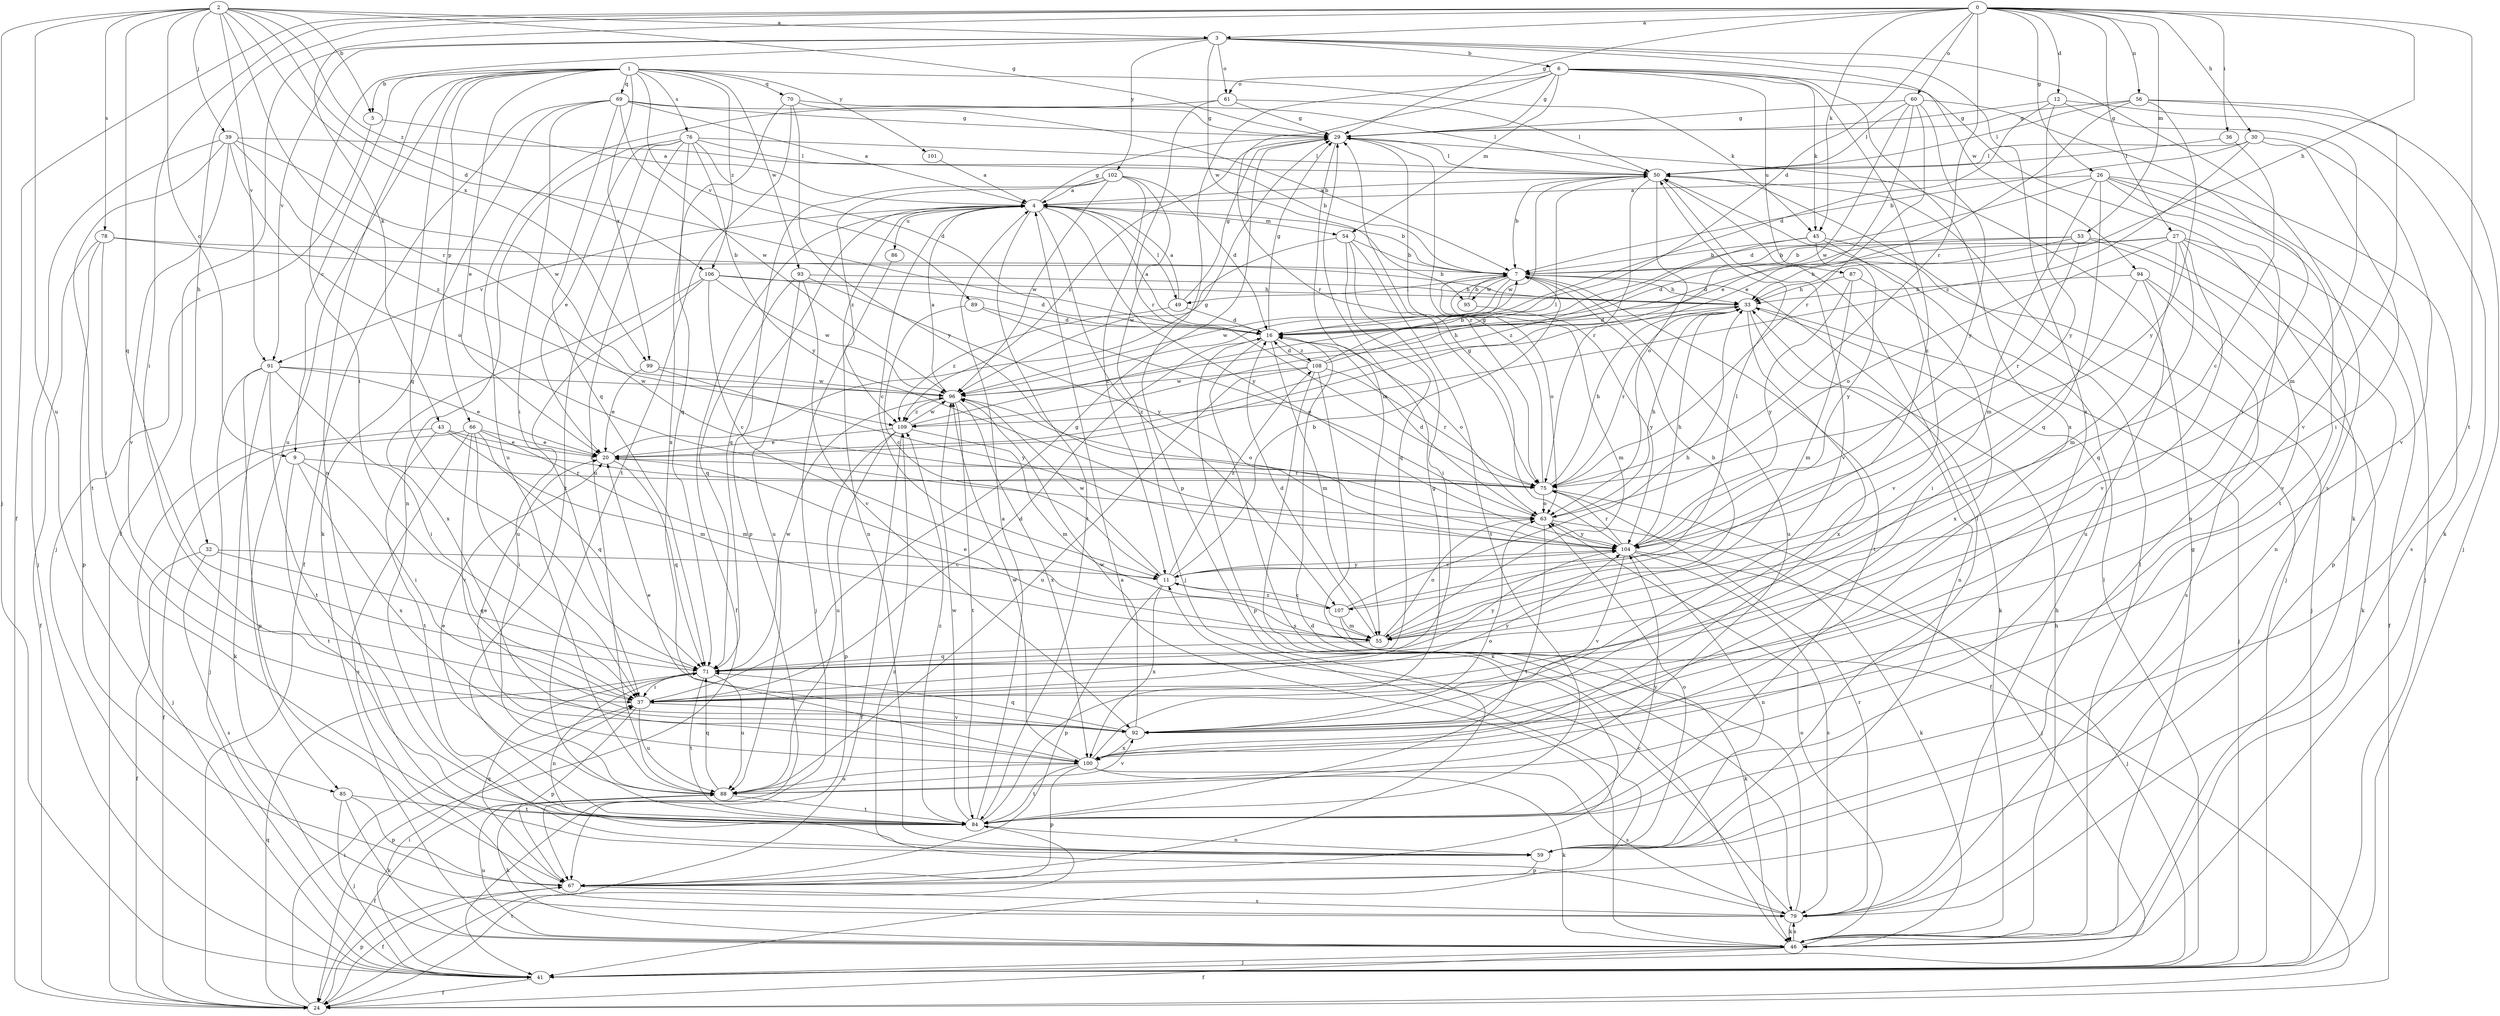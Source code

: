 strict digraph  {
0;
1;
2;
3;
4;
5;
6;
7;
9;
11;
12;
16;
20;
24;
26;
27;
29;
30;
32;
33;
36;
37;
39;
41;
43;
45;
46;
49;
50;
53;
54;
55;
56;
59;
60;
61;
63;
66;
67;
69;
70;
71;
75;
76;
78;
79;
84;
85;
86;
87;
88;
89;
91;
92;
93;
94;
95;
96;
99;
100;
101;
102;
104;
106;
107;
108;
109;
0 -> 3  [label=a];
0 -> 12  [label=d];
0 -> 16  [label=d];
0 -> 24  [label=f];
0 -> 26  [label=g];
0 -> 27  [label=g];
0 -> 29  [label=g];
0 -> 30  [label=h];
0 -> 32  [label=h];
0 -> 33  [label=h];
0 -> 36  [label=i];
0 -> 37  [label=i];
0 -> 43  [label=k];
0 -> 45  [label=k];
0 -> 53  [label=m];
0 -> 56  [label=n];
0 -> 60  [label=o];
0 -> 75  [label=r];
0 -> 84  [label=t];
1 -> 5  [label=b];
1 -> 9  [label=c];
1 -> 20  [label=e];
1 -> 45  [label=k];
1 -> 59  [label=n];
1 -> 66  [label=p];
1 -> 69  [label=q];
1 -> 70  [label=q];
1 -> 71  [label=q];
1 -> 76  [label=s];
1 -> 85  [label=u];
1 -> 89  [label=v];
1 -> 93  [label=w];
1 -> 99  [label=x];
1 -> 101  [label=y];
1 -> 106  [label=z];
2 -> 3  [label=a];
2 -> 5  [label=b];
2 -> 9  [label=c];
2 -> 16  [label=d];
2 -> 29  [label=g];
2 -> 39  [label=j];
2 -> 41  [label=j];
2 -> 71  [label=q];
2 -> 75  [label=r];
2 -> 78  [label=s];
2 -> 85  [label=u];
2 -> 91  [label=v];
2 -> 99  [label=x];
2 -> 106  [label=z];
3 -> 6  [label=b];
3 -> 24  [label=f];
3 -> 37  [label=i];
3 -> 61  [label=o];
3 -> 79  [label=s];
3 -> 91  [label=v];
3 -> 94  [label=w];
3 -> 95  [label=w];
3 -> 100  [label=x];
3 -> 102  [label=y];
4 -> 7  [label=b];
4 -> 11  [label=c];
4 -> 24  [label=f];
4 -> 29  [label=g];
4 -> 49  [label=l];
4 -> 54  [label=m];
4 -> 59  [label=n];
4 -> 71  [label=q];
4 -> 84  [label=t];
4 -> 86  [label=u];
4 -> 91  [label=v];
4 -> 104  [label=y];
4 -> 107  [label=z];
5 -> 4  [label=a];
5 -> 41  [label=j];
6 -> 29  [label=g];
6 -> 45  [label=k];
6 -> 46  [label=k];
6 -> 54  [label=m];
6 -> 61  [label=o];
6 -> 67  [label=p];
6 -> 75  [label=r];
6 -> 87  [label=u];
6 -> 100  [label=x];
6 -> 107  [label=z];
7 -> 33  [label=h];
7 -> 46  [label=k];
7 -> 49  [label=l];
7 -> 55  [label=m];
7 -> 63  [label=o];
7 -> 84  [label=t];
7 -> 88  [label=u];
7 -> 95  [label=w];
7 -> 96  [label=w];
9 -> 37  [label=i];
9 -> 75  [label=r];
9 -> 84  [label=t];
9 -> 100  [label=x];
11 -> 7  [label=b];
11 -> 67  [label=p];
11 -> 96  [label=w];
11 -> 100  [label=x];
11 -> 104  [label=y];
11 -> 107  [label=z];
11 -> 108  [label=z];
12 -> 16  [label=d];
12 -> 29  [label=g];
12 -> 46  [label=k];
12 -> 55  [label=m];
12 -> 104  [label=y];
16 -> 4  [label=a];
16 -> 29  [label=g];
16 -> 55  [label=m];
16 -> 63  [label=o];
16 -> 67  [label=p];
16 -> 79  [label=s];
16 -> 108  [label=z];
20 -> 29  [label=g];
20 -> 71  [label=q];
20 -> 75  [label=r];
24 -> 37  [label=i];
24 -> 67  [label=p];
24 -> 71  [label=q];
24 -> 84  [label=t];
26 -> 4  [label=a];
26 -> 16  [label=d];
26 -> 41  [label=j];
26 -> 55  [label=m];
26 -> 59  [label=n];
26 -> 71  [label=q];
26 -> 79  [label=s];
26 -> 84  [label=t];
27 -> 7  [label=b];
27 -> 16  [label=d];
27 -> 24  [label=f];
27 -> 55  [label=m];
27 -> 59  [label=n];
27 -> 63  [label=o];
27 -> 71  [label=q];
27 -> 92  [label=v];
29 -> 50  [label=l];
29 -> 55  [label=m];
29 -> 75  [label=r];
29 -> 109  [label=z];
30 -> 7  [label=b];
30 -> 37  [label=i];
30 -> 50  [label=l];
30 -> 92  [label=v];
30 -> 109  [label=z];
32 -> 11  [label=c];
32 -> 24  [label=f];
32 -> 71  [label=q];
32 -> 79  [label=s];
33 -> 16  [label=d];
33 -> 41  [label=j];
33 -> 59  [label=n];
33 -> 75  [label=r];
33 -> 100  [label=x];
36 -> 11  [label=c];
36 -> 50  [label=l];
37 -> 16  [label=d];
37 -> 29  [label=g];
37 -> 67  [label=p];
37 -> 88  [label=u];
37 -> 92  [label=v];
37 -> 104  [label=y];
39 -> 41  [label=j];
39 -> 50  [label=l];
39 -> 63  [label=o];
39 -> 84  [label=t];
39 -> 92  [label=v];
39 -> 96  [label=w];
39 -> 109  [label=z];
41 -> 24  [label=f];
41 -> 37  [label=i];
41 -> 50  [label=l];
43 -> 20  [label=e];
43 -> 41  [label=j];
43 -> 55  [label=m];
43 -> 75  [label=r];
43 -> 84  [label=t];
45 -> 7  [label=b];
45 -> 41  [label=j];
45 -> 92  [label=v];
45 -> 104  [label=y];
45 -> 109  [label=z];
46 -> 4  [label=a];
46 -> 24  [label=f];
46 -> 29  [label=g];
46 -> 33  [label=h];
46 -> 41  [label=j];
46 -> 50  [label=l];
46 -> 63  [label=o];
46 -> 79  [label=s];
46 -> 88  [label=u];
49 -> 4  [label=a];
49 -> 16  [label=d];
49 -> 29  [label=g];
49 -> 109  [label=z];
50 -> 4  [label=a];
50 -> 7  [label=b];
50 -> 41  [label=j];
50 -> 63  [label=o];
50 -> 75  [label=r];
50 -> 92  [label=v];
50 -> 96  [label=w];
53 -> 7  [label=b];
53 -> 16  [label=d];
53 -> 33  [label=h];
53 -> 67  [label=p];
53 -> 75  [label=r];
53 -> 92  [label=v];
54 -> 7  [label=b];
54 -> 37  [label=i];
54 -> 71  [label=q];
54 -> 84  [label=t];
54 -> 96  [label=w];
55 -> 7  [label=b];
55 -> 16  [label=d];
55 -> 20  [label=e];
55 -> 63  [label=o];
55 -> 71  [label=q];
56 -> 20  [label=e];
56 -> 29  [label=g];
56 -> 41  [label=j];
56 -> 50  [label=l];
56 -> 92  [label=v];
56 -> 104  [label=y];
59 -> 50  [label=l];
59 -> 63  [label=o];
59 -> 67  [label=p];
60 -> 20  [label=e];
60 -> 29  [label=g];
60 -> 37  [label=i];
60 -> 50  [label=l];
60 -> 75  [label=r];
60 -> 96  [label=w];
60 -> 104  [label=y];
61 -> 29  [label=g];
61 -> 50  [label=l];
61 -> 75  [label=r];
61 -> 88  [label=u];
63 -> 16  [label=d];
63 -> 33  [label=h];
63 -> 46  [label=k];
63 -> 84  [label=t];
63 -> 104  [label=y];
66 -> 20  [label=e];
66 -> 24  [label=f];
66 -> 37  [label=i];
66 -> 55  [label=m];
66 -> 71  [label=q];
66 -> 79  [label=s];
66 -> 92  [label=v];
67 -> 24  [label=f];
67 -> 71  [label=q];
67 -> 79  [label=s];
69 -> 4  [label=a];
69 -> 24  [label=f];
69 -> 29  [label=g];
69 -> 37  [label=i];
69 -> 46  [label=k];
69 -> 50  [label=l];
69 -> 71  [label=q];
69 -> 96  [label=w];
70 -> 7  [label=b];
70 -> 29  [label=g];
70 -> 84  [label=t];
70 -> 100  [label=x];
70 -> 104  [label=y];
71 -> 37  [label=i];
71 -> 59  [label=n];
71 -> 84  [label=t];
71 -> 88  [label=u];
71 -> 96  [label=w];
71 -> 104  [label=y];
75 -> 29  [label=g];
75 -> 33  [label=h];
75 -> 41  [label=j];
75 -> 63  [label=o];
76 -> 7  [label=b];
76 -> 16  [label=d];
76 -> 20  [label=e];
76 -> 50  [label=l];
76 -> 59  [label=n];
76 -> 71  [label=q];
76 -> 84  [label=t];
76 -> 88  [label=u];
76 -> 104  [label=y];
78 -> 7  [label=b];
78 -> 24  [label=f];
78 -> 33  [label=h];
78 -> 37  [label=i];
78 -> 67  [label=p];
79 -> 11  [label=c];
79 -> 16  [label=d];
79 -> 33  [label=h];
79 -> 46  [label=k];
79 -> 75  [label=r];
79 -> 109  [label=z];
84 -> 4  [label=a];
84 -> 29  [label=g];
84 -> 59  [label=n];
84 -> 96  [label=w];
84 -> 104  [label=y];
84 -> 109  [label=z];
85 -> 41  [label=j];
85 -> 46  [label=k];
85 -> 67  [label=p];
85 -> 84  [label=t];
86 -> 41  [label=j];
87 -> 33  [label=h];
87 -> 55  [label=m];
87 -> 100  [label=x];
87 -> 104  [label=y];
88 -> 20  [label=e];
88 -> 24  [label=f];
88 -> 46  [label=k];
88 -> 71  [label=q];
88 -> 84  [label=t];
88 -> 92  [label=v];
89 -> 11  [label=c];
89 -> 16  [label=d];
89 -> 63  [label=o];
91 -> 20  [label=e];
91 -> 37  [label=i];
91 -> 41  [label=j];
91 -> 46  [label=k];
91 -> 67  [label=p];
91 -> 84  [label=t];
91 -> 96  [label=w];
92 -> 20  [label=e];
92 -> 71  [label=q];
92 -> 96  [label=w];
92 -> 100  [label=x];
93 -> 33  [label=h];
93 -> 71  [label=q];
93 -> 88  [label=u];
93 -> 92  [label=v];
93 -> 104  [label=y];
94 -> 33  [label=h];
94 -> 37  [label=i];
94 -> 46  [label=k];
94 -> 79  [label=s];
94 -> 88  [label=u];
95 -> 7  [label=b];
95 -> 104  [label=y];
96 -> 4  [label=a];
96 -> 63  [label=o];
96 -> 84  [label=t];
96 -> 100  [label=x];
96 -> 109  [label=z];
99 -> 20  [label=e];
99 -> 96  [label=w];
99 -> 104  [label=y];
100 -> 20  [label=e];
100 -> 46  [label=k];
100 -> 63  [label=o];
100 -> 67  [label=p];
100 -> 79  [label=s];
100 -> 84  [label=t];
100 -> 88  [label=u];
100 -> 96  [label=w];
101 -> 4  [label=a];
102 -> 4  [label=a];
102 -> 11  [label=c];
102 -> 16  [label=d];
102 -> 41  [label=j];
102 -> 67  [label=p];
102 -> 96  [label=w];
102 -> 109  [label=z];
104 -> 11  [label=c];
104 -> 29  [label=g];
104 -> 33  [label=h];
104 -> 41  [label=j];
104 -> 59  [label=n];
104 -> 75  [label=r];
104 -> 79  [label=s];
104 -> 92  [label=v];
106 -> 11  [label=c];
106 -> 16  [label=d];
106 -> 33  [label=h];
106 -> 88  [label=u];
106 -> 96  [label=w];
106 -> 100  [label=x];
107 -> 11  [label=c];
107 -> 33  [label=h];
107 -> 46  [label=k];
107 -> 50  [label=l];
107 -> 55  [label=m];
108 -> 7  [label=b];
108 -> 16  [label=d];
108 -> 24  [label=f];
108 -> 33  [label=h];
108 -> 46  [label=k];
108 -> 75  [label=r];
108 -> 88  [label=u];
108 -> 96  [label=w];
109 -> 20  [label=e];
109 -> 24  [label=f];
109 -> 50  [label=l];
109 -> 55  [label=m];
109 -> 67  [label=p];
109 -> 88  [label=u];
109 -> 96  [label=w];
}
